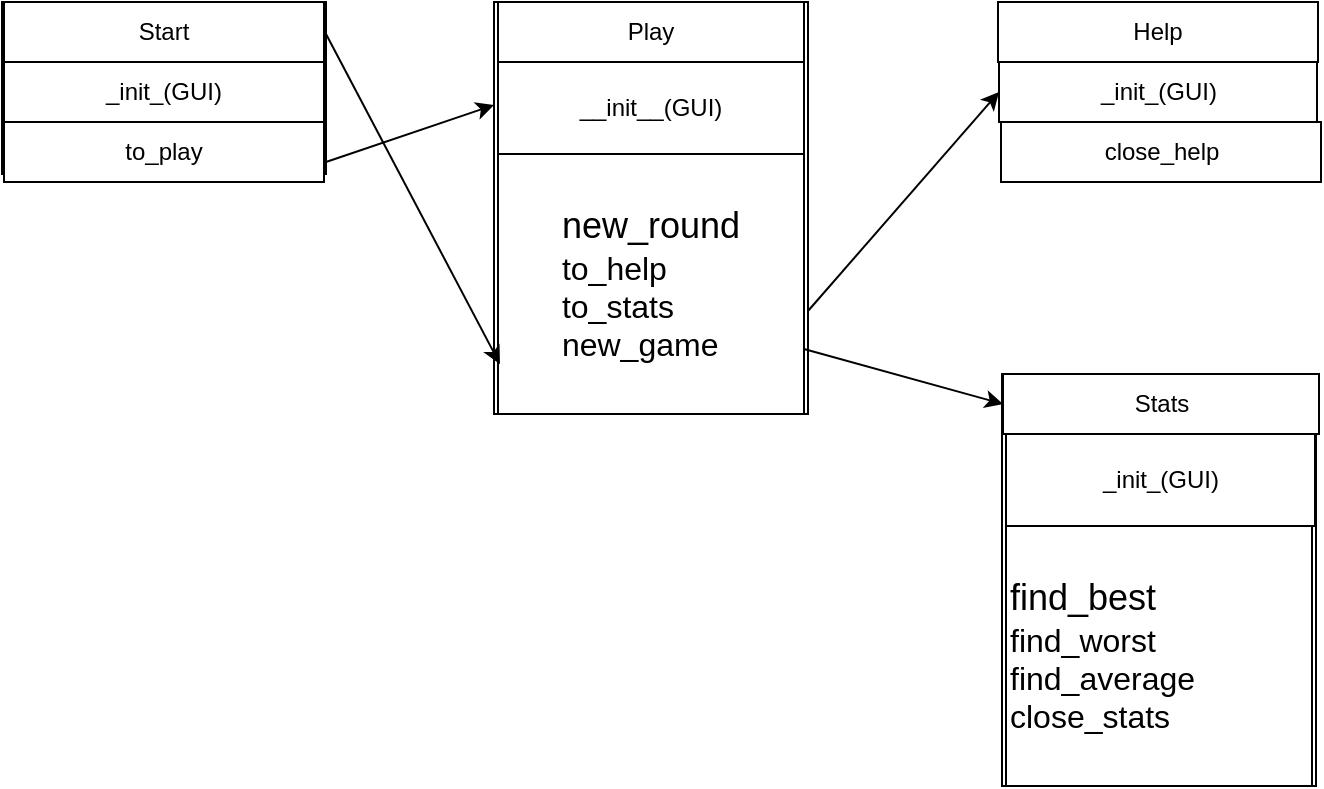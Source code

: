 <mxfile version="24.4.10" type="onedrive">
  <diagram name="페이지-1" id="w9TKiUB17edvx3zsIfAd">
    <mxGraphModel grid="1" page="1" gridSize="10" guides="1" tooltips="1" connect="1" arrows="1" fold="1" pageScale="1" pageWidth="827" pageHeight="1169" math="0" shadow="0">
      <root>
        <mxCell id="0" />
        <mxCell id="1" parent="0" />
        <mxCell id="FhdzAQCDohXPVeoqaJUq-5" value="" style="rounded=0;whiteSpace=wrap;html=1;" vertex="1" parent="1">
          <mxGeometry x="168" y="594" width="162" height="86" as="geometry" />
        </mxCell>
        <mxCell id="FhdzAQCDohXPVeoqaJUq-6" value="" style="rounded=0;whiteSpace=wrap;html=1;" vertex="1" parent="1">
          <mxGeometry x="667.5" y="594" width="157" height="86" as="geometry" />
        </mxCell>
        <mxCell id="FhdzAQCDohXPVeoqaJUq-7" value="" style="rounded=0;whiteSpace=wrap;html=1;" vertex="1" parent="1">
          <mxGeometry x="414" y="594" width="157" height="206" as="geometry" />
        </mxCell>
        <mxCell id="FhdzAQCDohXPVeoqaJUq-8" value="" style="rounded=0;whiteSpace=wrap;html=1;" vertex="1" parent="1">
          <mxGeometry x="668" y="780" width="157" height="206" as="geometry" />
        </mxCell>
        <mxCell id="FhdzAQCDohXPVeoqaJUq-9" value="Start" style="rounded=0;whiteSpace=wrap;html=1;" vertex="1" parent="1">
          <mxGeometry x="169" y="594" width="160" height="30" as="geometry" />
        </mxCell>
        <mxCell id="FhdzAQCDohXPVeoqaJUq-10" value="Help" style="rounded=0;whiteSpace=wrap;html=1;" vertex="1" parent="1">
          <mxGeometry x="666" y="594" width="160" height="30" as="geometry" />
        </mxCell>
        <mxCell id="FhdzAQCDohXPVeoqaJUq-11" value="Stats" style="rounded=0;whiteSpace=wrap;html=1;" vertex="1" parent="1">
          <mxGeometry x="668.5" y="780" width="158" height="30" as="geometry" />
        </mxCell>
        <mxCell id="FhdzAQCDohXPVeoqaJUq-12" value="Play" style="rounded=0;whiteSpace=wrap;html=1;" vertex="1" parent="1">
          <mxGeometry x="416" y="594" width="153" height="30" as="geometry" />
        </mxCell>
        <mxCell id="FhdzAQCDohXPVeoqaJUq-13" value="_init_(GUI)" style="rounded=0;whiteSpace=wrap;html=1;" vertex="1" parent="1">
          <mxGeometry x="169" y="624" width="160" height="30" as="geometry" />
        </mxCell>
        <mxCell id="FhdzAQCDohXPVeoqaJUq-14" value="to_play" style="rounded=0;whiteSpace=wrap;html=1;" vertex="1" parent="1">
          <mxGeometry x="169" y="654" width="160" height="30" as="geometry" />
        </mxCell>
        <mxCell id="FhdzAQCDohXPVeoqaJUq-15" value="_init_(GUI)" style="rounded=0;whiteSpace=wrap;html=1;" vertex="1" parent="1">
          <mxGeometry x="666.5" y="624" width="159" height="30" as="geometry" />
        </mxCell>
        <mxCell id="FhdzAQCDohXPVeoqaJUq-16" value="close_help" style="rounded=0;whiteSpace=wrap;html=1;" vertex="1" parent="1">
          <mxGeometry x="667.5" y="654" width="160" height="30" as="geometry" />
        </mxCell>
        <mxCell id="sVJpPeflY3OyzFOemWTG-1" value="__init__(GUI)" style="rounded=0;whiteSpace=wrap;html=1;" vertex="1" parent="1">
          <mxGeometry x="416" y="624" width="153" height="46" as="geometry" />
        </mxCell>
        <mxCell id="sVJpPeflY3OyzFOemWTG-3" value="&lt;div style=&quot;text-align: left;&quot;&gt;&lt;span style=&quot;font-size: 18px; background-color: initial;&quot;&gt;new_round&lt;/span&gt;&lt;/div&gt;&lt;div&gt;&lt;div style=&quot;text-align: left;&quot;&gt;&lt;font size=&quot;3&quot;&gt;&lt;span style=&quot;background-color: initial;&quot;&gt;to_help&lt;/span&gt;&lt;br&gt;&lt;/font&gt;&lt;/div&gt;&lt;div style=&quot;text-align: left;&quot;&gt;&lt;font size=&quot;3&quot;&gt;&lt;span style=&quot;background-color: initial;&quot;&gt;to_stats&lt;/span&gt;&lt;br&gt;&lt;/font&gt;&lt;/div&gt;&lt;div style=&quot;text-align: left;&quot;&gt;&lt;span style=&quot;background-color: initial;&quot;&gt;&lt;font size=&quot;3&quot;&gt;new_game&lt;/font&gt;&lt;/span&gt;&lt;br&gt;&lt;/div&gt;&lt;/div&gt;" style="rounded=0;whiteSpace=wrap;html=1;" vertex="1" parent="1">
          <mxGeometry x="416" y="670" width="153" height="130" as="geometry" />
        </mxCell>
        <mxCell id="sVJpPeflY3OyzFOemWTG-4" value="&lt;font style=&quot;font-size: 18px;&quot;&gt;find_best&lt;/font&gt;&lt;div&gt;&lt;font size=&quot;3&quot;&gt;find_worst&lt;/font&gt;&lt;/div&gt;&lt;div&gt;&lt;font size=&quot;3&quot;&gt;find_average&lt;/font&gt;&lt;/div&gt;&lt;div&gt;&lt;font size=&quot;3&quot;&gt;close_stats&lt;/font&gt;&lt;/div&gt;" style="rounded=0;whiteSpace=wrap;html=1;align=left;" vertex="1" parent="1">
          <mxGeometry x="670" y="856" width="153" height="130" as="geometry" />
        </mxCell>
        <mxCell id="sVJpPeflY3OyzFOemWTG-7" value="_init_(GUI)" style="rounded=0;whiteSpace=wrap;html=1;" vertex="1" parent="1">
          <mxGeometry x="670" y="810" width="154.5" height="46" as="geometry" />
        </mxCell>
        <mxCell id="gc_sjSB18IK_eP5pbXXY-1" value="" style="endArrow=classic;html=1;rounded=0;exitX=1;exitY=0.186;exitDx=0;exitDy=0;entryX=0.019;entryY=0.879;entryDx=0;entryDy=0;entryPerimeter=0;exitPerimeter=0;" edge="1" parent="1" source="FhdzAQCDohXPVeoqaJUq-5" target="FhdzAQCDohXPVeoqaJUq-7">
          <mxGeometry width="50" height="50" relative="1" as="geometry">
            <mxPoint x="510" y="810" as="sourcePoint" />
            <mxPoint x="560" y="760" as="targetPoint" />
          </mxGeometry>
        </mxCell>
        <mxCell id="gc_sjSB18IK_eP5pbXXY-2" value="" style="endArrow=classic;html=1;rounded=0;entryX=0;entryY=0.5;entryDx=0;entryDy=0;exitX=1;exitY=0.75;exitDx=0;exitDy=0;" edge="1" parent="1" source="sVJpPeflY3OyzFOemWTG-3" target="FhdzAQCDohXPVeoqaJUq-11">
          <mxGeometry width="50" height="50" relative="1" as="geometry">
            <mxPoint x="571" y="757" as="sourcePoint" />
            <mxPoint x="621" y="707" as="targetPoint" />
          </mxGeometry>
        </mxCell>
        <mxCell id="gc_sjSB18IK_eP5pbXXY-3" value="" style="endArrow=classic;html=1;rounded=0;entryX=0;entryY=0.5;entryDx=0;entryDy=0;exitX=1;exitY=0.75;exitDx=0;exitDy=0;" edge="1" parent="1" source="FhdzAQCDohXPVeoqaJUq-7" target="FhdzAQCDohXPVeoqaJUq-15">
          <mxGeometry width="50" height="50" relative="1" as="geometry">
            <mxPoint x="570" y="737" as="sourcePoint" />
            <mxPoint x="623" y="687" as="targetPoint" />
          </mxGeometry>
        </mxCell>
        <mxCell id="gc_sjSB18IK_eP5pbXXY-4" value="" style="endArrow=classic;html=1;rounded=0;entryX=0;entryY=0.25;entryDx=0;entryDy=0;" edge="1" parent="1" target="FhdzAQCDohXPVeoqaJUq-7">
          <mxGeometry width="50" height="50" relative="1" as="geometry">
            <mxPoint x="330" y="674" as="sourcePoint" />
            <mxPoint x="380" y="624" as="targetPoint" />
          </mxGeometry>
        </mxCell>
      </root>
    </mxGraphModel>
  </diagram>
</mxfile>
